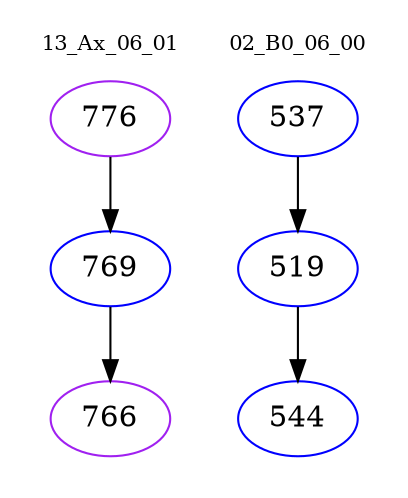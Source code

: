 digraph{
subgraph cluster_0 {
color = white
label = "13_Ax_06_01";
fontsize=10;
T0_776 [label="776", color="purple"]
T0_776 -> T0_769 [color="black"]
T0_769 [label="769", color="blue"]
T0_769 -> T0_766 [color="black"]
T0_766 [label="766", color="purple"]
}
subgraph cluster_1 {
color = white
label = "02_B0_06_00";
fontsize=10;
T1_537 [label="537", color="blue"]
T1_537 -> T1_519 [color="black"]
T1_519 [label="519", color="blue"]
T1_519 -> T1_544 [color="black"]
T1_544 [label="544", color="blue"]
}
}
